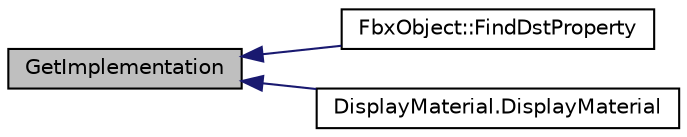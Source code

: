digraph "GetImplementation"
{
  edge [fontname="Helvetica",fontsize="10",labelfontname="Helvetica",labelfontsize="10"];
  node [fontname="Helvetica",fontsize="10",shape=record];
  rankdir="LR";
  Node14 [label="GetImplementation",height=0.2,width=0.4,color="black", fillcolor="grey75", style="filled", fontcolor="black"];
  Node14 -> Node15 [dir="back",color="midnightblue",fontsize="10",style="solid",fontname="Helvetica"];
  Node15 [label="FbxObject::FindDstProperty",height=0.2,width=0.4,color="black", fillcolor="white", style="filled",URL="$class_fbx_object.html#a3552b9625640d12db3a9cb70a9fae794"];
  Node14 -> Node16 [dir="back",color="midnightblue",fontsize="10",style="solid",fontname="Helvetica"];
  Node16 [label="DisplayMaterial.DisplayMaterial",height=0.2,width=0.4,color="black", fillcolor="white", style="filled",URL="$namespace_display_material.html#afd52930c7a7f86c1fb22b7816ddc28f7"];
}

